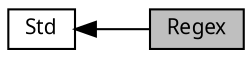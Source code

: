 digraph "Regex"
{
  edge [fontname="Verdana",fontsize="10",labelfontname="Verdana",labelfontsize="10"];
  node [fontname="Verdana",fontsize="10",shape=record];
  rankdir=LR;
  Node1 [label="Std",height=0.2,width=0.4,color="black", fillcolor="white", style="filled",URL="$a00492.html"];
  Node0 [label="Regex",height=0.2,width=0.4,color="black", fillcolor="grey75", style="filled", fontcolor="black"];
  Node1->Node0 [shape=plaintext, dir="back", style="solid"];
}
